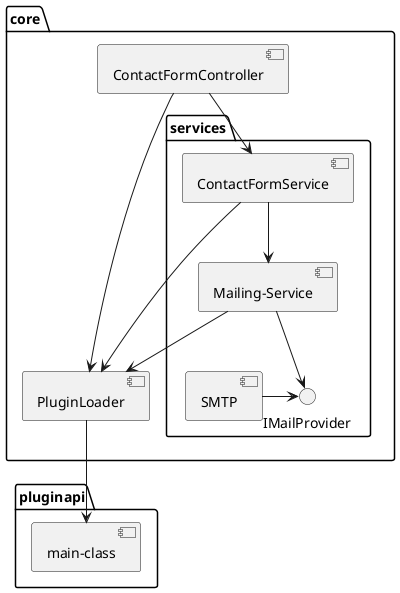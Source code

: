 @startuml

package pluginapi {
    [main-class]
}

package core {
    [ContactFormController]
    package services{
        [Mailing-Service]
        [ContactFormService]
        interface IMailProvider
        [SMTP]
        [SMTP] -r-> IMailProvider
        [Mailing-Service] --> IMailProvider

    }
    [PluginLoader]

    [ContactFormController] --> [ContactFormService]
    [ContactFormService] --> [Mailing-Service]
    [ContactFormController] --> [PluginLoader]
    [ContactFormService] --> [PluginLoader]
    [Mailing-Service] --> [PluginLoader]
    [PluginLoader] --> [main-class]

}
@enduml